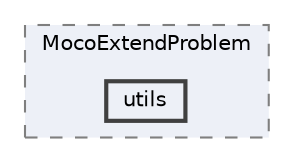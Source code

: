 digraph "C:/dev/MocoExtendProblem/utils"
{
 // LATEX_PDF_SIZE
  bgcolor="transparent";
  edge [fontname=Helvetica,fontsize=10,labelfontname=Helvetica,labelfontsize=10];
  node [fontname=Helvetica,fontsize=10,shape=box,height=0.2,width=0.4];
  compound=true
  subgraph clusterdir_6935af7bd11e2863a718cd2f4e54513d {
    graph [ bgcolor="#edf0f7", pencolor="grey50", label="MocoExtendProblem", fontname=Helvetica,fontsize=10 style="filled,dashed", URL="dir_6935af7bd11e2863a718cd2f4e54513d.html",tooltip=""]
  dir_16aaeb25f1a2e2ff7cbdb10dbedf05eb [label="utils", fillcolor="#edf0f7", color="grey25", style="filled,bold", URL="dir_16aaeb25f1a2e2ff7cbdb10dbedf05eb.html",tooltip=""];
  }
}
